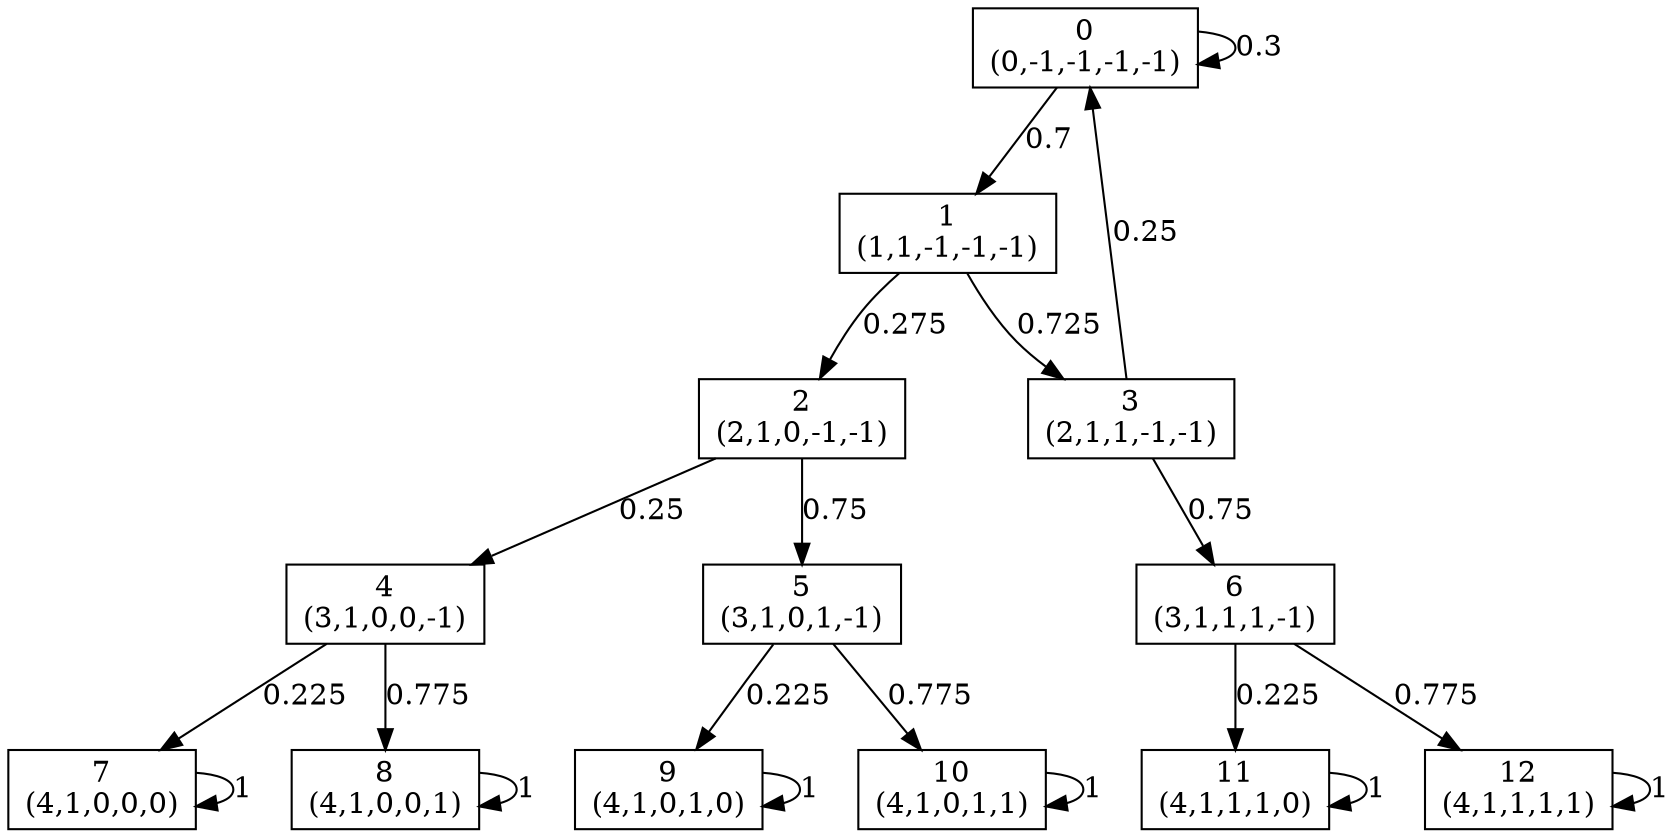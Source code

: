 digraph P {
node [shape=box];
0 -> 0 [ label="0.3" ];
0 -> 1 [ label="0.7" ];
1 -> 2 [ label="0.275" ];
1 -> 3 [ label="0.725" ];
2 -> 4 [ label="0.25" ];
2 -> 5 [ label="0.75" ];
3 -> 0 [ label="0.25" ];
3 -> 6 [ label="0.75" ];
4 -> 7 [ label="0.225" ];
4 -> 8 [ label="0.775" ];
5 -> 9 [ label="0.225" ];
5 -> 10 [ label="0.775" ];
6 -> 11 [ label="0.225" ];
6 -> 12 [ label="0.775" ];
7 -> 7 [ label="1" ];
8 -> 8 [ label="1" ];
9 -> 9 [ label="1" ];
10 -> 10 [ label="1" ];
11 -> 11 [ label="1" ];
12 -> 12 [ label="1" ];
0 [label="0\n(0,-1,-1,-1,-1)"];
1 [label="1\n(1,1,-1,-1,-1)"];
2 [label="2\n(2,1,0,-1,-1)"];
3 [label="3\n(2,1,1,-1,-1)"];
4 [label="4\n(3,1,0,0,-1)"];
5 [label="5\n(3,1,0,1,-1)"];
6 [label="6\n(3,1,1,1,-1)"];
7 [label="7\n(4,1,0,0,0)"];
8 [label="8\n(4,1,0,0,1)"];
9 [label="9\n(4,1,0,1,0)"];
10 [label="10\n(4,1,0,1,1)"];
11 [label="11\n(4,1,1,1,0)"];
12 [label="12\n(4,1,1,1,1)"];
}
